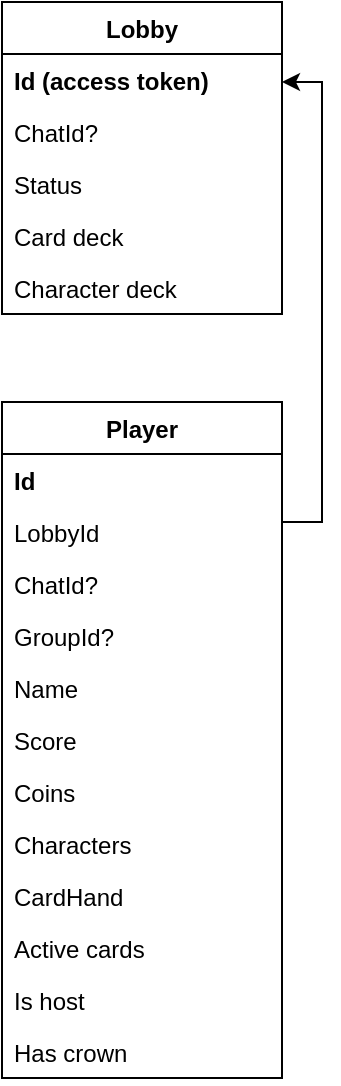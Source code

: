 <mxfile version="15.6.8" type="github">
  <diagram id="zQqUxYKucxBNIiwLZTpH" name="Page-1">
    <mxGraphModel dx="982" dy="507" grid="1" gridSize="10" guides="1" tooltips="1" connect="1" arrows="1" fold="1" page="1" pageScale="1" pageWidth="827" pageHeight="1169" math="0" shadow="0">
      <root>
        <mxCell id="0" />
        <mxCell id="1" parent="0" />
        <mxCell id="B3jj4UDaVxpqMRO1Gvj4-18" value="Player" style="swimlane;fontStyle=1;childLayout=stackLayout;horizontal=1;startSize=26;horizontalStack=0;resizeParent=1;resizeParentMax=0;resizeLast=0;collapsible=1;marginBottom=0;" parent="1" vertex="1">
          <mxGeometry x="400" y="240" width="140" height="338" as="geometry" />
        </mxCell>
        <mxCell id="B3jj4UDaVxpqMRO1Gvj4-19" value="Id" style="text;strokeColor=none;fillColor=none;align=left;verticalAlign=top;spacingLeft=4;spacingRight=4;overflow=hidden;rotatable=0;points=[[0,0.5],[1,0.5]];portConstraint=eastwest;fontStyle=1" parent="B3jj4UDaVxpqMRO1Gvj4-18" vertex="1">
          <mxGeometry y="26" width="140" height="26" as="geometry" />
        </mxCell>
        <mxCell id="B3jj4UDaVxpqMRO1Gvj4-21" value="LobbyId" style="text;strokeColor=none;fillColor=none;align=left;verticalAlign=top;spacingLeft=4;spacingRight=4;overflow=hidden;rotatable=0;points=[[0,0.5],[1,0.5]];portConstraint=eastwest;" parent="B3jj4UDaVxpqMRO1Gvj4-18" vertex="1">
          <mxGeometry y="52" width="140" height="26" as="geometry" />
        </mxCell>
        <mxCell id="B3jj4UDaVxpqMRO1Gvj4-20" value="ChatId?" style="text;strokeColor=none;fillColor=none;align=left;verticalAlign=top;spacingLeft=4;spacingRight=4;overflow=hidden;rotatable=0;points=[[0,0.5],[1,0.5]];portConstraint=eastwest;" parent="B3jj4UDaVxpqMRO1Gvj4-18" vertex="1">
          <mxGeometry y="78" width="140" height="26" as="geometry" />
        </mxCell>
        <mxCell id="1M9cRzVnMZtCZPj_AO9D-1" value="GroupId?" style="text;strokeColor=none;fillColor=none;align=left;verticalAlign=top;spacingLeft=4;spacingRight=4;overflow=hidden;rotatable=0;points=[[0,0.5],[1,0.5]];portConstraint=eastwest;" parent="B3jj4UDaVxpqMRO1Gvj4-18" vertex="1">
          <mxGeometry y="104" width="140" height="26" as="geometry" />
        </mxCell>
        <mxCell id="B3jj4UDaVxpqMRO1Gvj4-22" value="Name" style="text;strokeColor=none;fillColor=none;align=left;verticalAlign=top;spacingLeft=4;spacingRight=4;overflow=hidden;rotatable=0;points=[[0,0.5],[1,0.5]];portConstraint=eastwest;" parent="B3jj4UDaVxpqMRO1Gvj4-18" vertex="1">
          <mxGeometry y="130" width="140" height="26" as="geometry" />
        </mxCell>
        <mxCell id="HJp0pwtQp4gx7ZBNH24m-1" value="Score" style="text;strokeColor=none;fillColor=none;align=left;verticalAlign=top;spacingLeft=4;spacingRight=4;overflow=hidden;rotatable=0;points=[[0,0.5],[1,0.5]];portConstraint=eastwest;" parent="B3jj4UDaVxpqMRO1Gvj4-18" vertex="1">
          <mxGeometry y="156" width="140" height="26" as="geometry" />
        </mxCell>
        <mxCell id="B3jj4UDaVxpqMRO1Gvj4-23" value="Coins" style="text;strokeColor=none;fillColor=none;align=left;verticalAlign=top;spacingLeft=4;spacingRight=4;overflow=hidden;rotatable=0;points=[[0,0.5],[1,0.5]];portConstraint=eastwest;" parent="B3jj4UDaVxpqMRO1Gvj4-18" vertex="1">
          <mxGeometry y="182" width="140" height="26" as="geometry" />
        </mxCell>
        <mxCell id="B3jj4UDaVxpqMRO1Gvj4-25" value="Characters" style="text;strokeColor=none;fillColor=none;align=left;verticalAlign=top;spacingLeft=4;spacingRight=4;overflow=hidden;rotatable=0;points=[[0,0.5],[1,0.5]];portConstraint=eastwest;" parent="B3jj4UDaVxpqMRO1Gvj4-18" vertex="1">
          <mxGeometry y="208" width="140" height="26" as="geometry" />
        </mxCell>
        <mxCell id="B3jj4UDaVxpqMRO1Gvj4-26" value="CardHand" style="text;strokeColor=none;fillColor=none;align=left;verticalAlign=top;spacingLeft=4;spacingRight=4;overflow=hidden;rotatable=0;points=[[0,0.5],[1,0.5]];portConstraint=eastwest;" parent="B3jj4UDaVxpqMRO1Gvj4-18" vertex="1">
          <mxGeometry y="234" width="140" height="26" as="geometry" />
        </mxCell>
        <mxCell id="B3jj4UDaVxpqMRO1Gvj4-24" value="Active cards" style="text;strokeColor=none;fillColor=none;align=left;verticalAlign=top;spacingLeft=4;spacingRight=4;overflow=hidden;rotatable=0;points=[[0,0.5],[1,0.5]];portConstraint=eastwest;" parent="B3jj4UDaVxpqMRO1Gvj4-18" vertex="1">
          <mxGeometry y="260" width="140" height="26" as="geometry" />
        </mxCell>
        <mxCell id="j5EViGuctJm_0OfJtKzY-1" value="Is host" style="text;strokeColor=none;fillColor=none;align=left;verticalAlign=top;spacingLeft=4;spacingRight=4;overflow=hidden;rotatable=0;points=[[0,0.5],[1,0.5]];portConstraint=eastwest;" parent="B3jj4UDaVxpqMRO1Gvj4-18" vertex="1">
          <mxGeometry y="286" width="140" height="26" as="geometry" />
        </mxCell>
        <mxCell id="4FrrllPqIJKoKXJy3Yg1-1" value="Has crown" style="text;strokeColor=none;fillColor=none;align=left;verticalAlign=top;spacingLeft=4;spacingRight=4;overflow=hidden;rotatable=0;points=[[0,0.5],[1,0.5]];portConstraint=eastwest;" parent="B3jj4UDaVxpqMRO1Gvj4-18" vertex="1">
          <mxGeometry y="312" width="140" height="26" as="geometry" />
        </mxCell>
        <mxCell id="B3jj4UDaVxpqMRO1Gvj4-30" value="Lobby" style="swimlane;fontStyle=1;childLayout=stackLayout;horizontal=1;startSize=26;horizontalStack=0;resizeParent=1;resizeParentMax=0;resizeLast=0;collapsible=1;marginBottom=0;" parent="1" vertex="1">
          <mxGeometry x="400" y="40" width="140" height="156" as="geometry">
            <mxRectangle x="330" y="200" width="60" height="26" as="alternateBounds" />
          </mxGeometry>
        </mxCell>
        <mxCell id="B3jj4UDaVxpqMRO1Gvj4-31" value="Id (access token)" style="text;strokeColor=none;fillColor=none;align=left;verticalAlign=top;spacingLeft=4;spacingRight=4;overflow=hidden;rotatable=0;points=[[0,0.5],[1,0.5]];portConstraint=eastwest;fontStyle=1" parent="B3jj4UDaVxpqMRO1Gvj4-30" vertex="1">
          <mxGeometry y="26" width="140" height="26" as="geometry" />
        </mxCell>
        <mxCell id="GY84jHoUVRWcLKqH92ge-2" value="ChatId?" style="text;strokeColor=none;fillColor=none;align=left;verticalAlign=top;spacingLeft=4;spacingRight=4;overflow=hidden;rotatable=0;points=[[0,0.5],[1,0.5]];portConstraint=eastwest;" parent="B3jj4UDaVxpqMRO1Gvj4-30" vertex="1">
          <mxGeometry y="52" width="140" height="26" as="geometry" />
        </mxCell>
        <mxCell id="VntA_Wip-VlcXbtxMjwi-1" value="Status" style="text;strokeColor=none;fillColor=none;align=left;verticalAlign=top;spacingLeft=4;spacingRight=4;overflow=hidden;rotatable=0;points=[[0,0.5],[1,0.5]];portConstraint=eastwest;" parent="B3jj4UDaVxpqMRO1Gvj4-30" vertex="1">
          <mxGeometry y="78" width="140" height="26" as="geometry" />
        </mxCell>
        <mxCell id="B3jj4UDaVxpqMRO1Gvj4-36" value="Card deck" style="text;strokeColor=none;fillColor=none;align=left;verticalAlign=top;spacingLeft=4;spacingRight=4;overflow=hidden;rotatable=0;points=[[0,0.5],[1,0.5]];portConstraint=eastwest;" parent="B3jj4UDaVxpqMRO1Gvj4-30" vertex="1">
          <mxGeometry y="104" width="140" height="26" as="geometry" />
        </mxCell>
        <mxCell id="6KT7Wy-eNlOPK2LeJJYA-1" value="Character deck" style="text;strokeColor=none;fillColor=none;align=left;verticalAlign=top;spacingLeft=4;spacingRight=4;overflow=hidden;rotatable=0;points=[[0,0.5],[1,0.5]];portConstraint=eastwest;" parent="B3jj4UDaVxpqMRO1Gvj4-30" vertex="1">
          <mxGeometry y="130" width="140" height="26" as="geometry" />
        </mxCell>
        <mxCell id="B3jj4UDaVxpqMRO1Gvj4-39" style="edgeStyle=orthogonalEdgeStyle;rounded=0;orthogonalLoop=1;jettySize=auto;html=1;startArrow=classic;startFill=1;endArrow=none;endFill=0;" parent="1" edge="1">
          <mxGeometry relative="1" as="geometry">
            <Array as="points">
              <mxPoint x="560" y="80" />
              <mxPoint x="560" y="300" />
              <mxPoint x="540" y="300" />
            </Array>
            <mxPoint x="540" y="80" as="sourcePoint" />
            <mxPoint x="540" y="300" as="targetPoint" />
          </mxGeometry>
        </mxCell>
      </root>
    </mxGraphModel>
  </diagram>
</mxfile>
